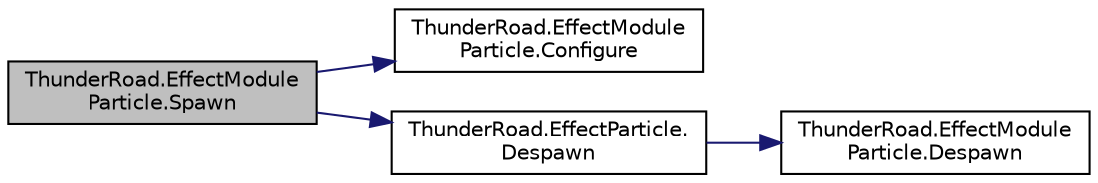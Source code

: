 digraph "ThunderRoad.EffectModuleParticle.Spawn"
{
 // LATEX_PDF_SIZE
  edge [fontname="Helvetica",fontsize="10",labelfontname="Helvetica",labelfontsize="10"];
  node [fontname="Helvetica",fontsize="10",shape=record];
  rankdir="LR";
  Node1 [label="ThunderRoad.EffectModule\lParticle.Spawn",height=0.2,width=0.4,color="black", fillcolor="grey75", style="filled", fontcolor="black",tooltip="Spawns the specified effect data."];
  Node1 -> Node2 [color="midnightblue",fontsize="10",style="solid",fontname="Helvetica"];
  Node2 [label="ThunderRoad.EffectModule\lParticle.Configure",height=0.2,width=0.4,color="black", fillcolor="white", style="filled",URL="$class_thunder_road_1_1_effect_module_particle.html#adafe0214af7b88870621d39689c7faad",tooltip="Configures the specified effect particle."];
  Node1 -> Node3 [color="midnightblue",fontsize="10",style="solid",fontname="Helvetica"];
  Node3 [label="ThunderRoad.EffectParticle.\lDespawn",height=0.2,width=0.4,color="black", fillcolor="white", style="filled",URL="$class_thunder_road_1_1_effect_particle.html#a4e9380bd3cfbfc27bf995d7593854e99",tooltip="Despawns this instance."];
  Node3 -> Node4 [color="midnightblue",fontsize="10",style="solid",fontname="Helvetica"];
  Node4 [label="ThunderRoad.EffectModule\lParticle.Despawn",height=0.2,width=0.4,color="black", fillcolor="white", style="filled",URL="$class_thunder_road_1_1_effect_module_particle.html#a40ffc52aeb85b637ecd26767056ccb79",tooltip="Despawns the specified effect particle."];
}
